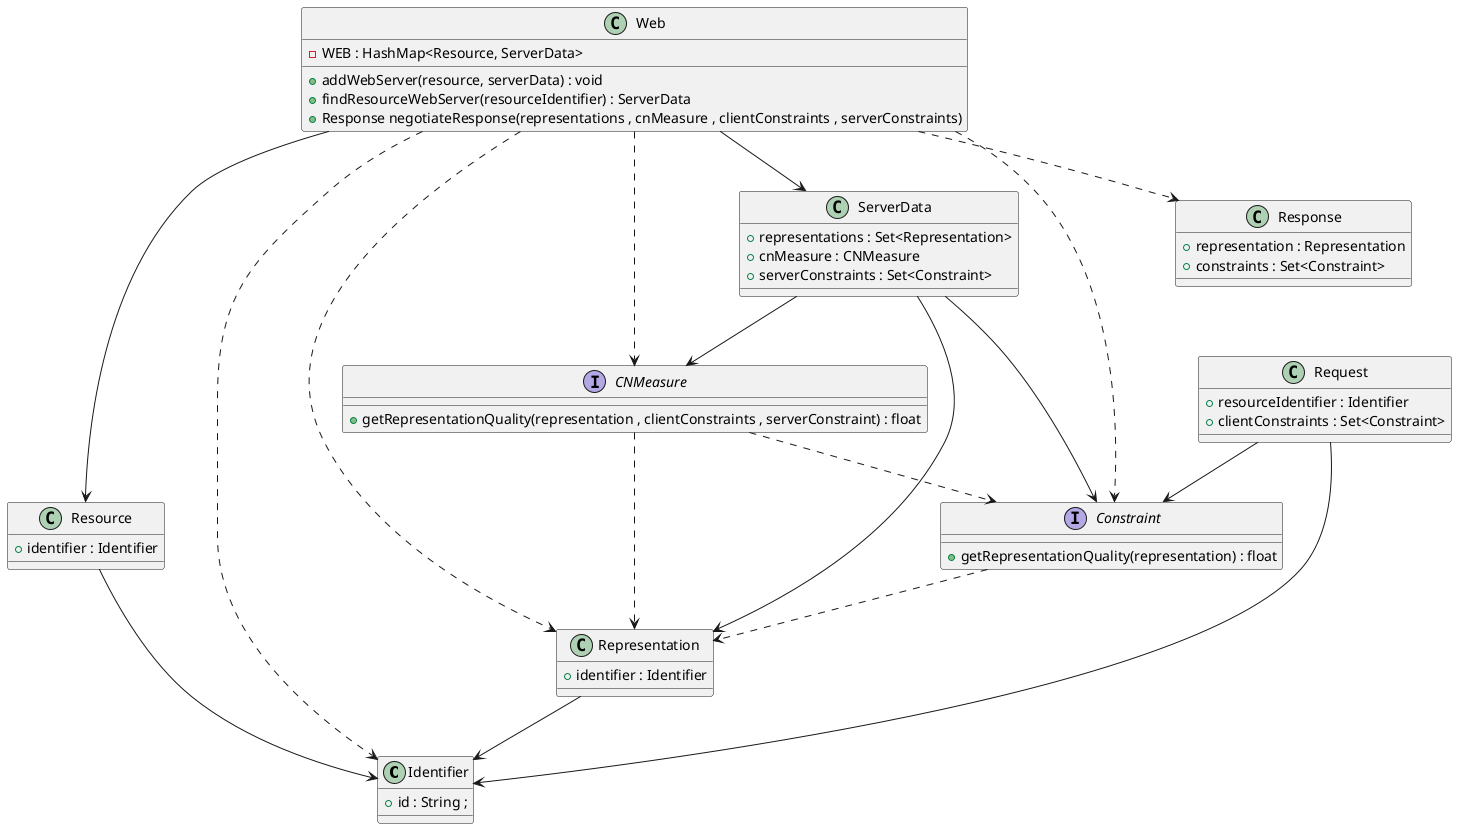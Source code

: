 @startuml


class Identifier {
    + id : String ;
}

class Resource {
    + identifier : Identifier
}

class Web {
    - WEB : HashMap<Resource, ServerData>
    + addWebServer(resource, serverData) : void
    + findResourceWebServer(resourceIdentifier) : ServerData
    + Response negotiateResponse(representations , cnMeasure , clientConstraints , serverConstraints)
}

class Representation {
    + identifier : Identifier
}

class Response {
    + representation : Representation
    + constraints : Set<Constraint>
}

interface CNMeasure {
    + getRepresentationQuality(representation , clientConstraints , serverConstraint) : float
}


class Request {
    + resourceIdentifier : Identifier
    + clientConstraints : Set<Constraint>
}



class ServerData {
    + representations : Set<Representation>
    + cnMeasure : CNMeasure
    + serverConstraints : Set<Constraint>
}


interface Constraint {
    + getRepresentationQuality(representation) : float
}

Resource --> Identifier
Representation --> Identifier
Constraint ..> Representation
CNMeasure ..> Constraint
CNMeasure ..> Representation
ServerData --> CNMeasure
ServerData --> Constraint
ServerData --> Representation
Web --> Resource
Web --> ServerData
Web ..> CNMeasure
Web ..> Constraint
Web ..> Identifier
Web ..> Representation
Web ..> Response
Request --> Constraint
Request --> Identifier
@enduml